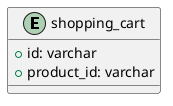 @startuml
'https://plantuml.com/ie-diagram

entity shopping_cart {
    + id: varchar
    + product_id: varchar
}

@enduml
